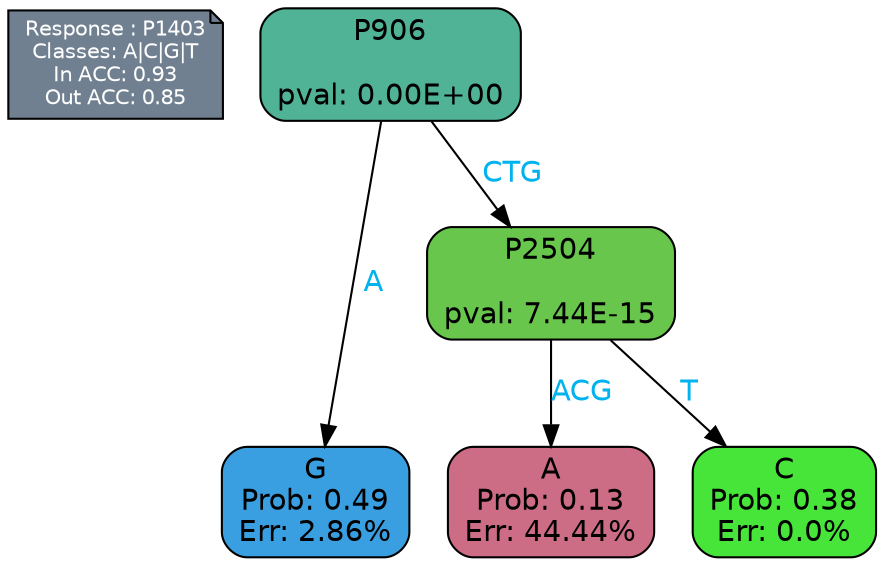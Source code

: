 digraph Tree {
node [shape=box, style="filled, rounded", color="black", fontname=helvetica] ;
graph [ranksep=equally, splines=polylines, bgcolor=transparent, dpi=600] ;
edge [fontname=helvetica] ;
LEGEND [label="Response : P1403
Classes: A|C|G|T
In ACC: 0.93
Out ACC: 0.85
",shape=note,align=left,style=filled,fillcolor="slategray",fontcolor="white",fontsize=10];1 [label="P906

pval: 0.00E+00", fillcolor="#51b395"] ;
2 [label="G
Prob: 0.49
Err: 2.86%", fillcolor="#399fe0"] ;
3 [label="P2504

pval: 7.44E-15", fillcolor="#68c64c"] ;
4 [label="A
Prob: 0.13
Err: 44.44%", fillcolor="#cd6c85"] ;
5 [label="C
Prob: 0.38
Err: 0.0%", fillcolor="#47e539"] ;
1 -> 2 [label="A",fontcolor=deepskyblue2] ;
1 -> 3 [label="CTG",fontcolor=deepskyblue2] ;
3 -> 4 [label="ACG",fontcolor=deepskyblue2] ;
3 -> 5 [label="T",fontcolor=deepskyblue2] ;
{rank = same; 2;4;5;}{rank = same; LEGEND;1;}}